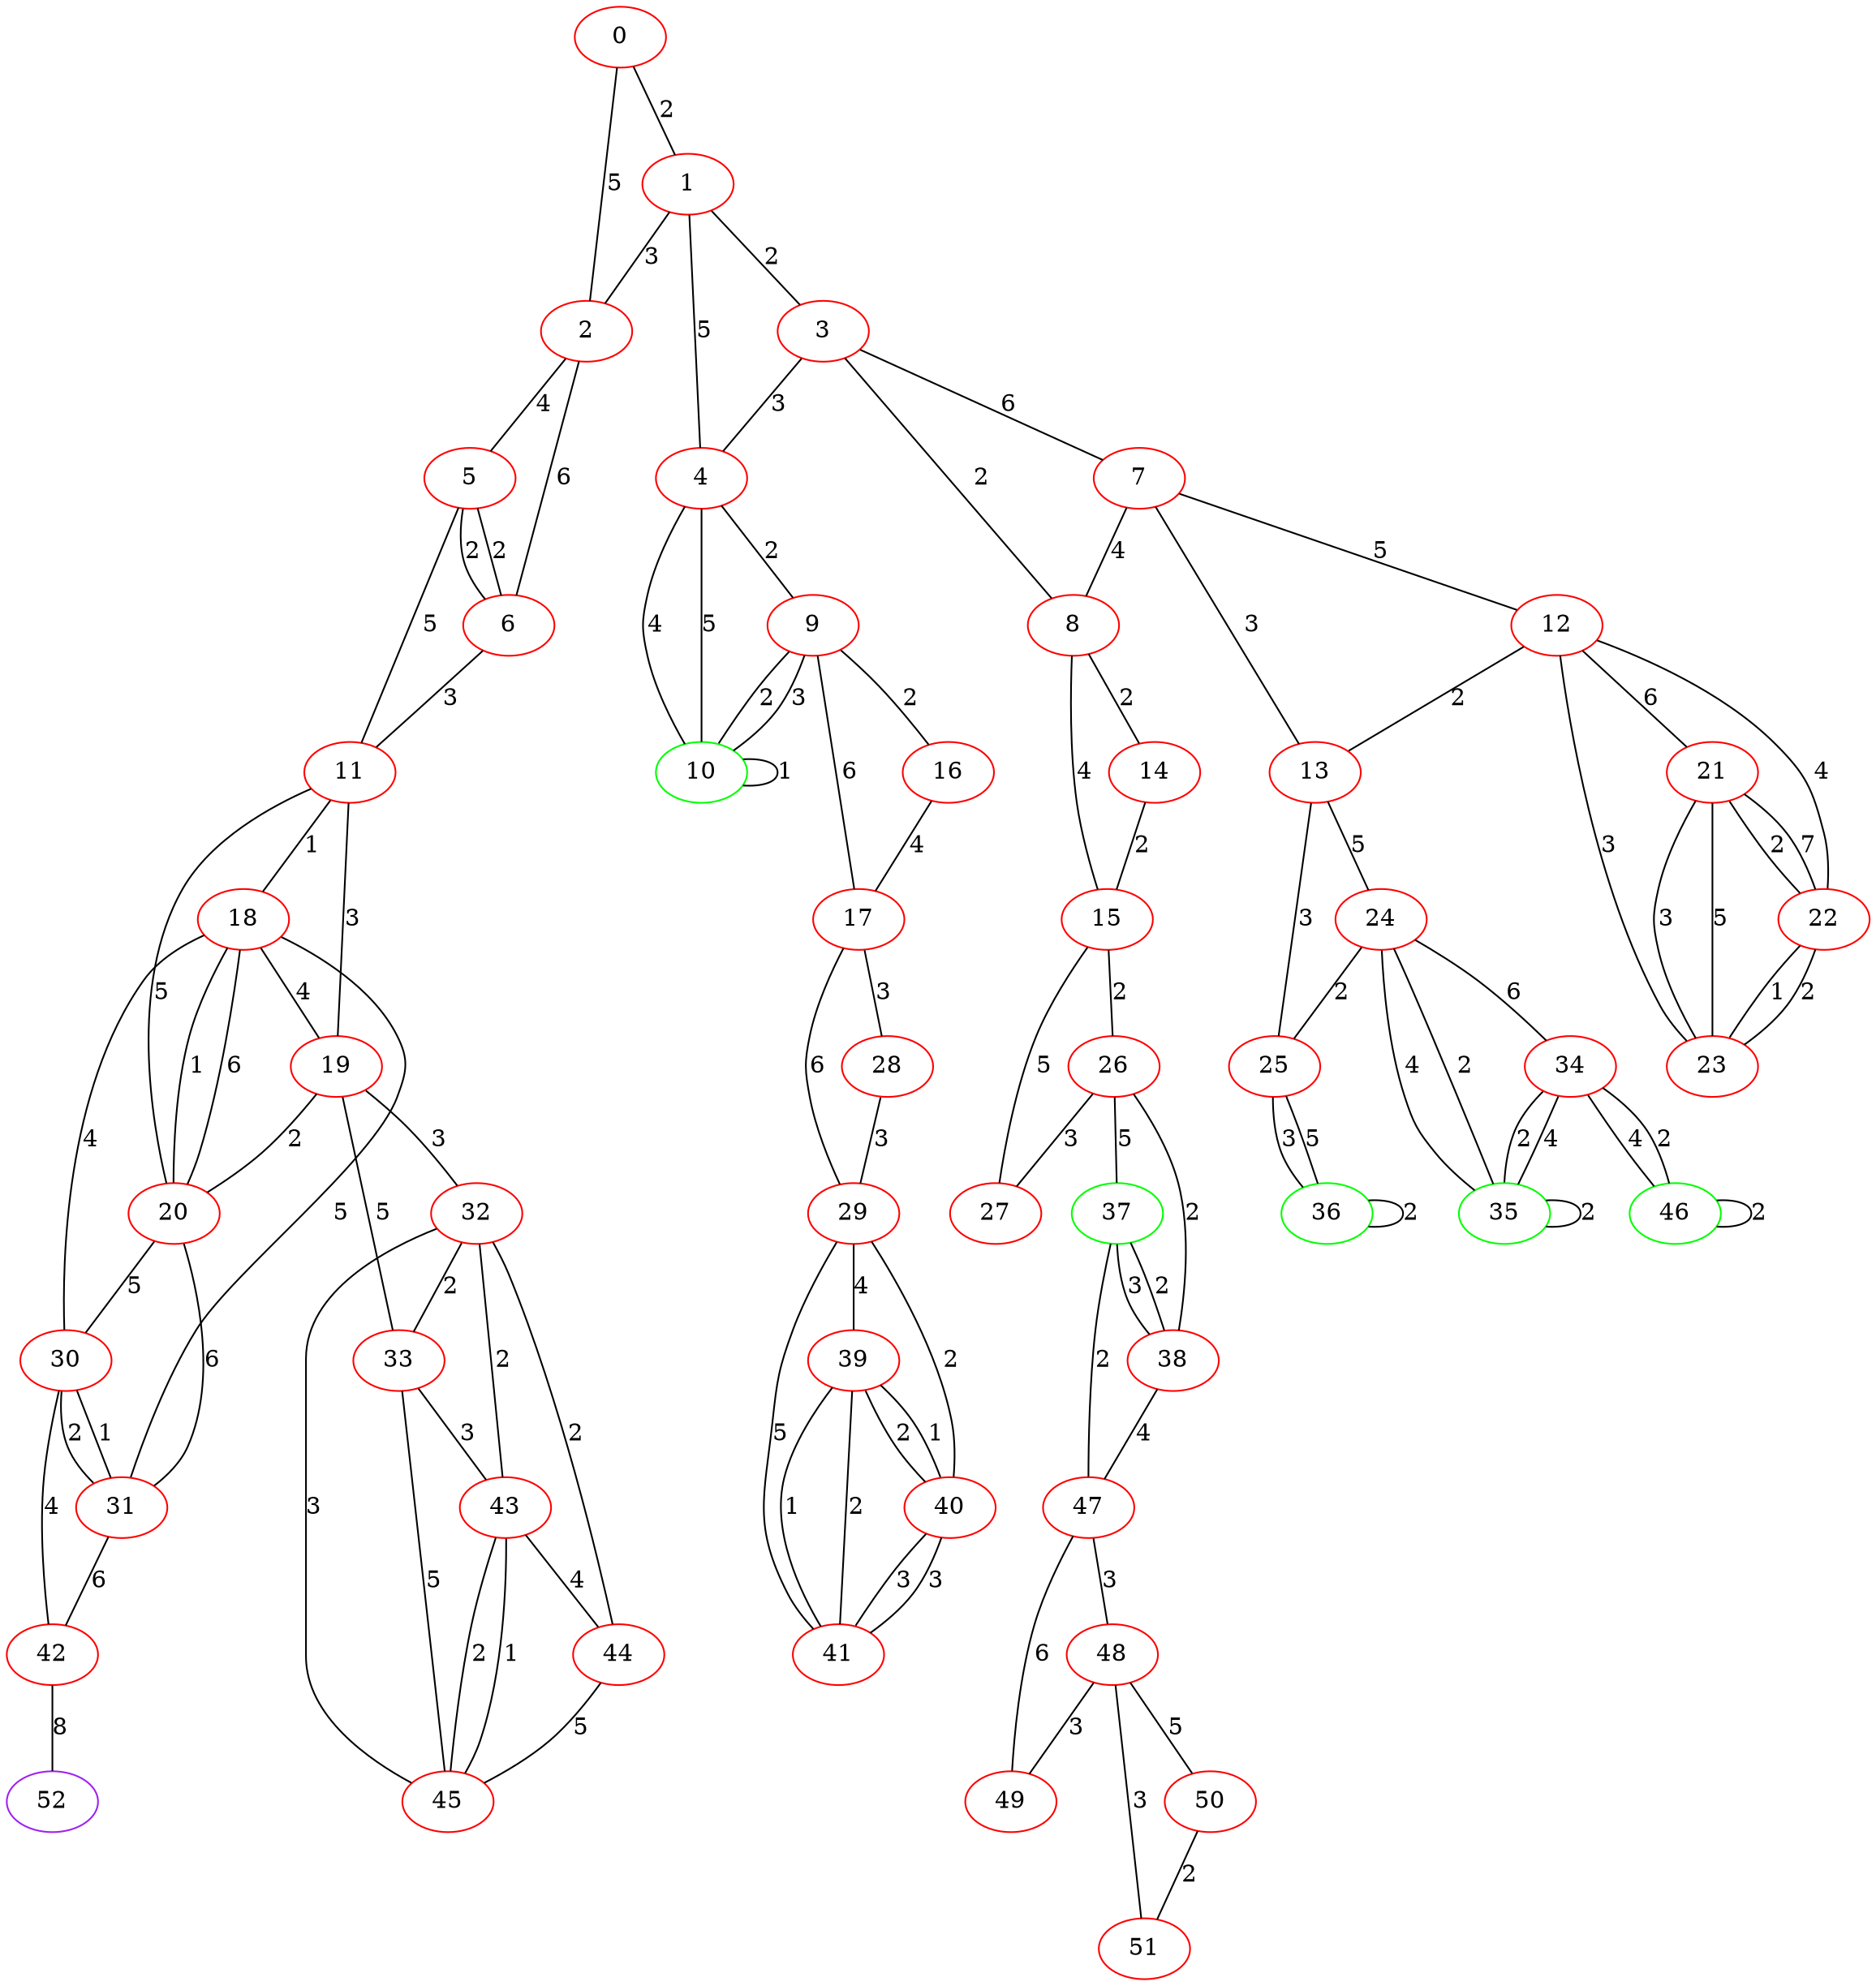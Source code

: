 graph "" {
0 [color=red, weight=1];
1 [color=red, weight=1];
2 [color=red, weight=1];
3 [color=red, weight=1];
4 [color=red, weight=1];
5 [color=red, weight=1];
6 [color=red, weight=1];
7 [color=red, weight=1];
8 [color=red, weight=1];
9 [color=red, weight=1];
10 [color=green, weight=2];
11 [color=red, weight=1];
12 [color=red, weight=1];
13 [color=red, weight=1];
14 [color=red, weight=1];
15 [color=red, weight=1];
16 [color=red, weight=1];
17 [color=red, weight=1];
18 [color=red, weight=1];
19 [color=red, weight=1];
20 [color=red, weight=1];
21 [color=red, weight=1];
22 [color=red, weight=1];
23 [color=red, weight=1];
24 [color=red, weight=1];
25 [color=red, weight=1];
26 [color=red, weight=1];
27 [color=red, weight=1];
28 [color=red, weight=1];
29 [color=red, weight=1];
30 [color=red, weight=1];
31 [color=red, weight=1];
32 [color=red, weight=1];
33 [color=red, weight=1];
34 [color=red, weight=1];
35 [color=green, weight=2];
36 [color=green, weight=2];
37 [color=green, weight=2];
38 [color=red, weight=1];
39 [color=red, weight=1];
40 [color=red, weight=1];
41 [color=red, weight=1];
42 [color=red, weight=1];
43 [color=red, weight=1];
44 [color=red, weight=1];
45 [color=red, weight=1];
46 [color=green, weight=2];
47 [color=red, weight=1];
48 [color=red, weight=1];
49 [color=red, weight=1];
50 [color=red, weight=1];
51 [color=red, weight=1];
52 [color=purple, weight=4];
0 -- 1  [key=0, label=2];
0 -- 2  [key=0, label=5];
1 -- 2  [key=0, label=3];
1 -- 3  [key=0, label=2];
1 -- 4  [key=0, label=5];
2 -- 5  [key=0, label=4];
2 -- 6  [key=0, label=6];
3 -- 8  [key=0, label=2];
3 -- 4  [key=0, label=3];
3 -- 7  [key=0, label=6];
4 -- 10  [key=0, label=4];
4 -- 10  [key=1, label=5];
4 -- 9  [key=0, label=2];
5 -- 11  [key=0, label=5];
5 -- 6  [key=0, label=2];
5 -- 6  [key=1, label=2];
6 -- 11  [key=0, label=3];
7 -- 8  [key=0, label=4];
7 -- 12  [key=0, label=5];
7 -- 13  [key=0, label=3];
8 -- 15  [key=0, label=4];
8 -- 14  [key=0, label=2];
9 -- 16  [key=0, label=2];
9 -- 17  [key=0, label=6];
9 -- 10  [key=0, label=2];
9 -- 10  [key=1, label=3];
10 -- 10  [key=0, label=1];
11 -- 18  [key=0, label=1];
11 -- 19  [key=0, label=3];
11 -- 20  [key=0, label=5];
12 -- 23  [key=0, label=3];
12 -- 21  [key=0, label=6];
12 -- 13  [key=0, label=2];
12 -- 22  [key=0, label=4];
13 -- 24  [key=0, label=5];
13 -- 25  [key=0, label=3];
14 -- 15  [key=0, label=2];
15 -- 26  [key=0, label=2];
15 -- 27  [key=0, label=5];
16 -- 17  [key=0, label=4];
17 -- 28  [key=0, label=3];
17 -- 29  [key=0, label=6];
18 -- 19  [key=0, label=4];
18 -- 20  [key=0, label=1];
18 -- 20  [key=1, label=6];
18 -- 30  [key=0, label=4];
18 -- 31  [key=0, label=5];
19 -- 32  [key=0, label=3];
19 -- 33  [key=0, label=5];
19 -- 20  [key=0, label=2];
20 -- 30  [key=0, label=5];
20 -- 31  [key=0, label=6];
21 -- 22  [key=0, label=2];
21 -- 22  [key=1, label=7];
21 -- 23  [key=0, label=3];
21 -- 23  [key=1, label=5];
22 -- 23  [key=0, label=1];
22 -- 23  [key=1, label=2];
24 -- 25  [key=0, label=2];
24 -- 34  [key=0, label=6];
24 -- 35  [key=0, label=4];
24 -- 35  [key=1, label=2];
25 -- 36  [key=0, label=3];
25 -- 36  [key=1, label=5];
26 -- 27  [key=0, label=3];
26 -- 37  [key=0, label=5];
26 -- 38  [key=0, label=2];
28 -- 29  [key=0, label=3];
29 -- 40  [key=0, label=2];
29 -- 41  [key=0, label=5];
29 -- 39  [key=0, label=4];
30 -- 42  [key=0, label=4];
30 -- 31  [key=0, label=2];
30 -- 31  [key=1, label=1];
31 -- 42  [key=0, label=6];
32 -- 33  [key=0, label=2];
32 -- 43  [key=0, label=2];
32 -- 44  [key=0, label=2];
32 -- 45  [key=0, label=3];
33 -- 43  [key=0, label=3];
33 -- 45  [key=0, label=5];
34 -- 35  [key=0, label=2];
34 -- 35  [key=1, label=4];
34 -- 46  [key=0, label=4];
34 -- 46  [key=1, label=2];
35 -- 35  [key=0, label=2];
36 -- 36  [key=0, label=2];
37 -- 38  [key=0, label=3];
37 -- 38  [key=1, label=2];
37 -- 47  [key=0, label=2];
38 -- 47  [key=0, label=4];
39 -- 40  [key=0, label=2];
39 -- 40  [key=1, label=1];
39 -- 41  [key=0, label=1];
39 -- 41  [key=1, label=2];
40 -- 41  [key=0, label=3];
40 -- 41  [key=1, label=3];
42 -- 52  [key=0, label=8];
43 -- 44  [key=0, label=4];
43 -- 45  [key=0, label=2];
43 -- 45  [key=1, label=1];
44 -- 45  [key=0, label=5];
46 -- 46  [key=0, label=2];
47 -- 48  [key=0, label=3];
47 -- 49  [key=0, label=6];
48 -- 49  [key=0, label=3];
48 -- 50  [key=0, label=5];
48 -- 51  [key=0, label=3];
50 -- 51  [key=0, label=2];
}
